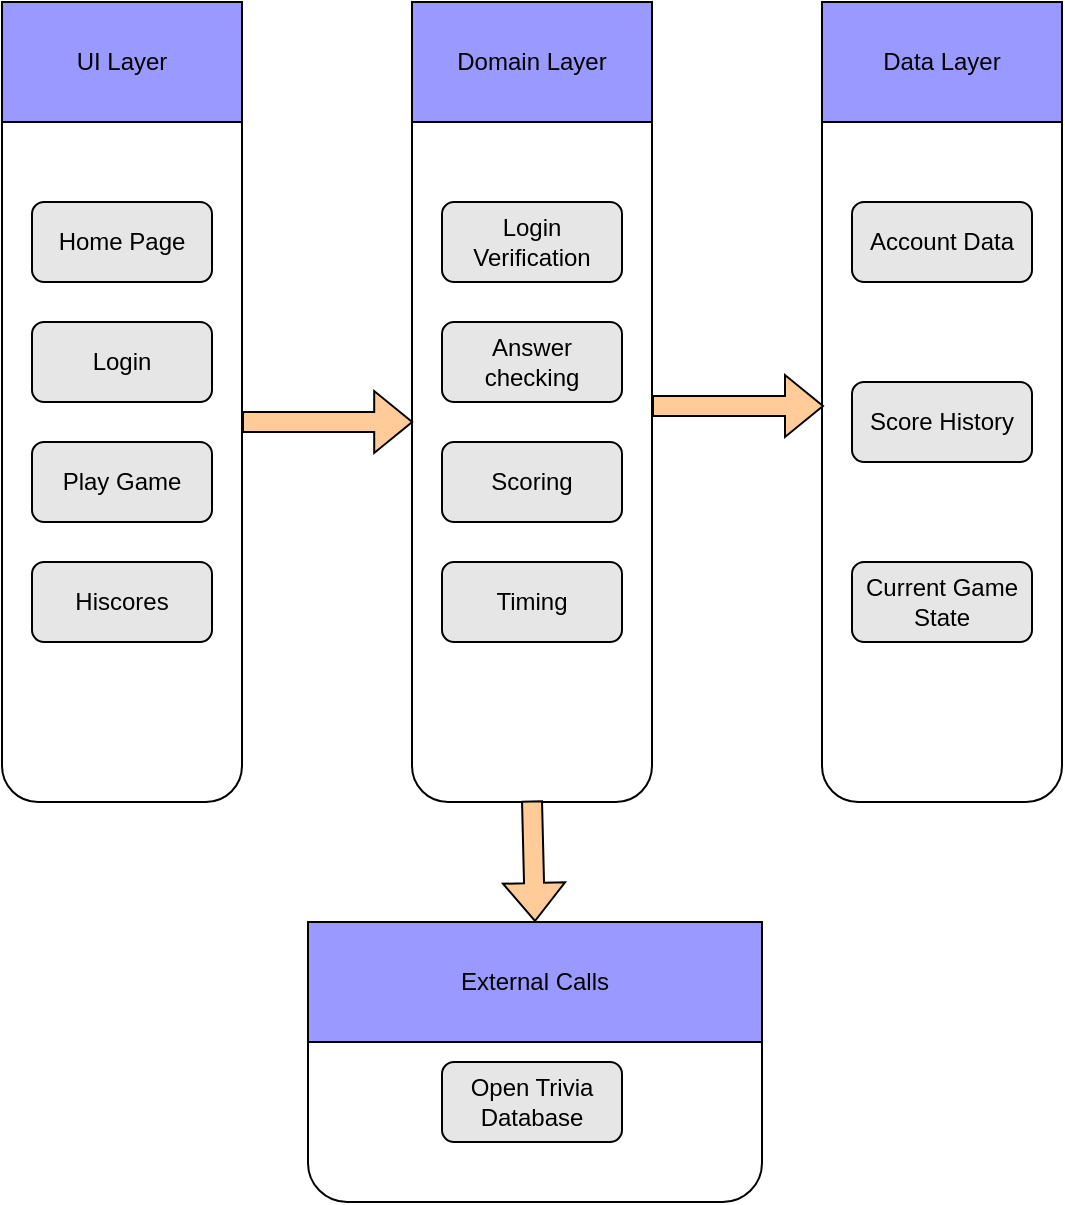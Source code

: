 <mxfile version="17.4.6" type="device"><diagram id="Kn-azZy8qAOZBtVX7-hT" name="Page-1"><mxGraphModel dx="703" dy="767" grid="1" gridSize="10" guides="1" tooltips="1" connect="1" arrows="1" fold="1" page="1" pageScale="1" pageWidth="850" pageHeight="1100" math="0" shadow="0"><root><mxCell id="0"/><mxCell id="1" parent="0"/><mxCell id="KSi2TUsSbCtztL4bwAxc-1" value="" style="rounded=1;whiteSpace=wrap;html=1;" vertex="1" parent="1"><mxGeometry x="160" y="240" width="120" height="400" as="geometry"/></mxCell><mxCell id="KSi2TUsSbCtztL4bwAxc-2" value="" style="rounded=1;whiteSpace=wrap;html=1;" vertex="1" parent="1"><mxGeometry x="570" y="240" width="120" height="400" as="geometry"/></mxCell><mxCell id="KSi2TUsSbCtztL4bwAxc-3" value="" style="rounded=1;whiteSpace=wrap;html=1;" vertex="1" parent="1"><mxGeometry x="365" y="240" width="120" height="400" as="geometry"/></mxCell><mxCell id="KSi2TUsSbCtztL4bwAxc-5" value="Data Layer" style="rounded=0;whiteSpace=wrap;html=1;fillColor=#9999FF;" vertex="1" parent="1"><mxGeometry x="570" y="240" width="120" height="60" as="geometry"/></mxCell><mxCell id="KSi2TUsSbCtztL4bwAxc-7" value="UI Layer" style="rounded=0;whiteSpace=wrap;html=1;fillColor=#9999FF;" vertex="1" parent="1"><mxGeometry x="160" y="240" width="120" height="60" as="geometry"/></mxCell><mxCell id="KSi2TUsSbCtztL4bwAxc-8" value="Domain Layer" style="rounded=0;whiteSpace=wrap;html=1;fillColor=#9999FF;" vertex="1" parent="1"><mxGeometry x="365" y="240" width="120" height="60" as="geometry"/></mxCell><mxCell id="KSi2TUsSbCtztL4bwAxc-9" value="Home Page" style="rounded=1;whiteSpace=wrap;html=1;fillColor=#E6E6E6;" vertex="1" parent="1"><mxGeometry x="175" y="340" width="90" height="40" as="geometry"/></mxCell><mxCell id="KSi2TUsSbCtztL4bwAxc-10" value="Login" style="rounded=1;whiteSpace=wrap;html=1;fillColor=#E6E6E6;" vertex="1" parent="1"><mxGeometry x="175" y="400" width="90" height="40" as="geometry"/></mxCell><mxCell id="KSi2TUsSbCtztL4bwAxc-11" value="Play Game" style="rounded=1;whiteSpace=wrap;html=1;fillColor=#E6E6E6;" vertex="1" parent="1"><mxGeometry x="175" y="460" width="90" height="40" as="geometry"/></mxCell><mxCell id="KSi2TUsSbCtztL4bwAxc-12" value="Hiscores" style="rounded=1;whiteSpace=wrap;html=1;fillColor=#E6E6E6;" vertex="1" parent="1"><mxGeometry x="175" y="520" width="90" height="40" as="geometry"/></mxCell><mxCell id="KSi2TUsSbCtztL4bwAxc-13" value="Account Data" style="rounded=1;whiteSpace=wrap;html=1;fillColor=#E6E6E6;" vertex="1" parent="1"><mxGeometry x="585" y="340" width="90" height="40" as="geometry"/></mxCell><mxCell id="KSi2TUsSbCtztL4bwAxc-14" value="Score History" style="rounded=1;whiteSpace=wrap;html=1;fillColor=#E6E6E6;" vertex="1" parent="1"><mxGeometry x="585" y="430" width="90" height="40" as="geometry"/></mxCell><mxCell id="KSi2TUsSbCtztL4bwAxc-15" value="Current Game State" style="rounded=1;whiteSpace=wrap;html=1;fillColor=#E6E6E6;" vertex="1" parent="1"><mxGeometry x="585" y="520" width="90" height="40" as="geometry"/></mxCell><mxCell id="KSi2TUsSbCtztL4bwAxc-16" value="Login Verification" style="rounded=1;whiteSpace=wrap;html=1;fillColor=#E6E6E6;" vertex="1" parent="1"><mxGeometry x="380" y="340" width="90" height="40" as="geometry"/></mxCell><mxCell id="KSi2TUsSbCtztL4bwAxc-17" value="Answer checking&lt;span style=&quot;color: rgba(0 , 0 , 0 , 0) ; font-family: monospace ; font-size: 0px&quot;&gt;%3CmxGraphModel%3E%3Croot%3E%3CmxCell%20id%3D%220%22%2F%3E%3CmxCell%20id%3D%221%22%20parent%3D%220%22%2F%3E%3CmxCell%20id%3D%222%22%20value%3D%22%22%20style%3D%22rounded%3D1%3BwhiteSpace%3Dwrap%3Bhtml%3D1%3BfillColor%3D%23E6E6E6%3B%22%20vertex%3D%221%22%20parent%3D%221%22%3E%3CmxGeometry%20x%3D%22175%22%20y%3D%22340%22%20width%3D%2290%22%20height%3D%2240%22%20as%3D%22geometry%22%2F%3E%3C%2FmxCell%3E%3C%2Froot%3E%3C%2FmxGraphModel%3E&lt;/span&gt;" style="rounded=1;whiteSpace=wrap;html=1;fillColor=#E6E6E6;" vertex="1" parent="1"><mxGeometry x="380" y="400" width="90" height="40" as="geometry"/></mxCell><mxCell id="KSi2TUsSbCtztL4bwAxc-18" value="Scoring" style="rounded=1;whiteSpace=wrap;html=1;fillColor=#E6E6E6;" vertex="1" parent="1"><mxGeometry x="380" y="460" width="90" height="40" as="geometry"/></mxCell><mxCell id="KSi2TUsSbCtztL4bwAxc-19" value="Timing" style="rounded=1;whiteSpace=wrap;html=1;fillColor=#E6E6E6;" vertex="1" parent="1"><mxGeometry x="380" y="520" width="90" height="40" as="geometry"/></mxCell><mxCell id="KSi2TUsSbCtztL4bwAxc-20" value="" style="shape=flexArrow;endArrow=classic;html=1;rounded=0;fillColor=#FFCC99;entryX=0.005;entryY=0.525;entryDx=0;entryDy=0;entryPerimeter=0;" edge="1" parent="1" target="KSi2TUsSbCtztL4bwAxc-3"><mxGeometry width="50" height="50" relative="1" as="geometry"><mxPoint x="280" y="450" as="sourcePoint"/><mxPoint x="360" y="450" as="targetPoint"/></mxGeometry></mxCell><mxCell id="KSi2TUsSbCtztL4bwAxc-21" value="" style="shape=flexArrow;endArrow=classic;html=1;rounded=0;fillColor=#FFCC99;" edge="1" parent="1"><mxGeometry width="50" height="50" relative="1" as="geometry"><mxPoint x="485" y="442" as="sourcePoint"/><mxPoint x="571" y="442" as="targetPoint"/></mxGeometry></mxCell><mxCell id="KSi2TUsSbCtztL4bwAxc-24" value="" style="rounded=1;whiteSpace=wrap;html=1;" vertex="1" parent="1"><mxGeometry x="313" y="710" width="227" height="130" as="geometry"/></mxCell><mxCell id="KSi2TUsSbCtztL4bwAxc-25" value="External Calls" style="rounded=0;whiteSpace=wrap;html=1;fillColor=#9999FF;" vertex="1" parent="1"><mxGeometry x="313" y="700" width="227" height="60" as="geometry"/></mxCell><mxCell id="KSi2TUsSbCtztL4bwAxc-27" value="Open Trivia Database" style="rounded=1;whiteSpace=wrap;html=1;fillColor=#E6E6E6;" vertex="1" parent="1"><mxGeometry x="380" y="770" width="90" height="40" as="geometry"/></mxCell><mxCell id="KSi2TUsSbCtztL4bwAxc-28" value="" style="shape=flexArrow;endArrow=classic;html=1;rounded=0;fillColor=#FFCC99;entryX=0.5;entryY=0;entryDx=0;entryDy=0;" edge="1" parent="1" target="KSi2TUsSbCtztL4bwAxc-25"><mxGeometry width="50" height="50" relative="1" as="geometry"><mxPoint x="425" y="639.31" as="sourcePoint"/><mxPoint x="511" y="639.31" as="targetPoint"/></mxGeometry></mxCell></root></mxGraphModel></diagram></mxfile>